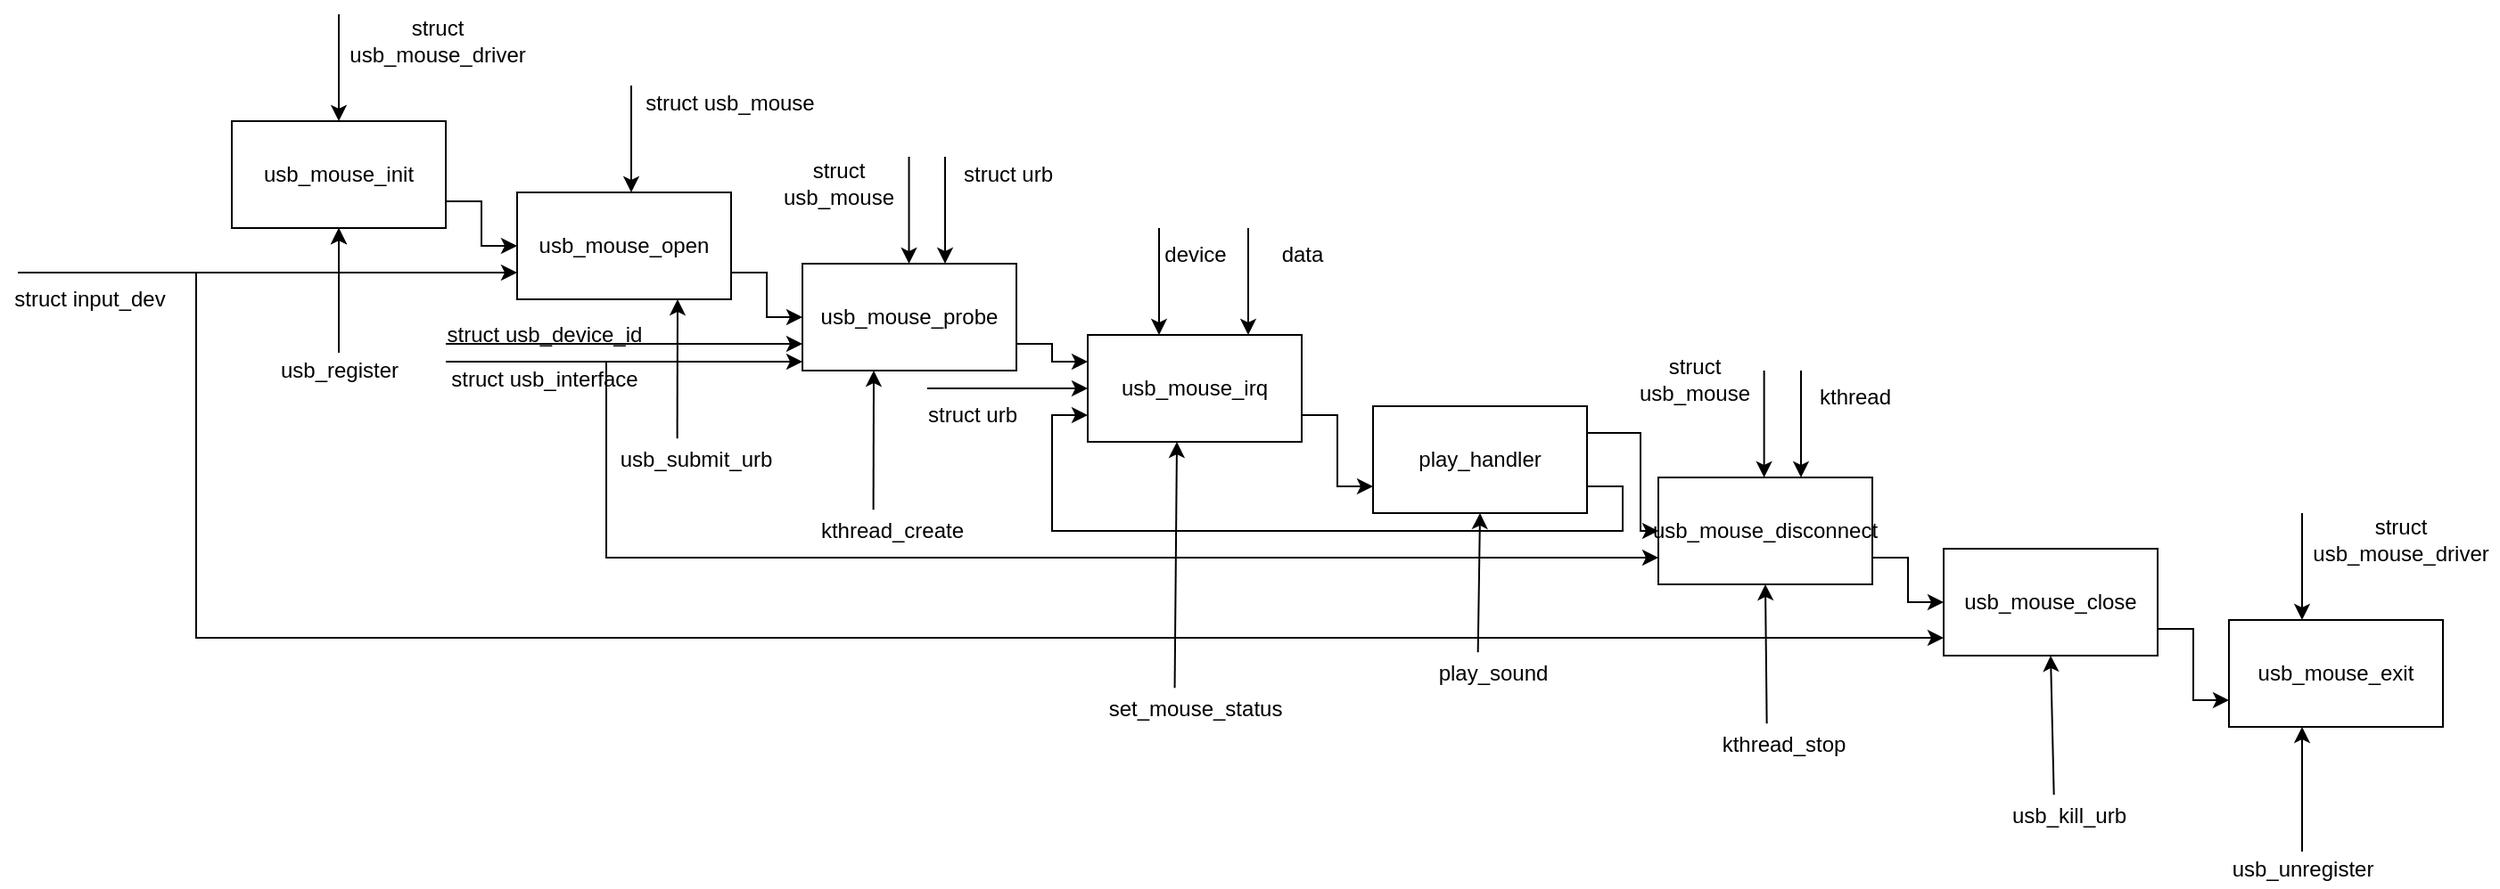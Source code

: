 <mxfile version="16.0.0" type="device"><diagram id="22CxqlmFxad7zW4MzY53" name="Страница 1"><mxGraphModel dx="1543" dy="448" grid="1" gridSize="10" guides="1" tooltips="1" connect="1" arrows="1" fold="1" page="1" pageScale="1" pageWidth="827" pageHeight="1169" math="0" shadow="0"><root><mxCell id="0"/><mxCell id="1" parent="0"/><mxCell id="ybgfneBzmjZJZpDKce0--12" style="edgeStyle=orthogonalEdgeStyle;rounded=0;orthogonalLoop=1;jettySize=auto;html=1;exitX=1;exitY=0.75;exitDx=0;exitDy=0;entryX=0;entryY=0.5;entryDx=0;entryDy=0;" edge="1" parent="1" source="ybgfneBzmjZJZpDKce0--1" target="ybgfneBzmjZJZpDKce0--2"><mxGeometry relative="1" as="geometry"/></mxCell><mxCell id="ybgfneBzmjZJZpDKce0--1" value="usb_mouse_init" style="rounded=0;whiteSpace=wrap;html=1;" vertex="1" parent="1"><mxGeometry x="80" y="120" width="120" height="60" as="geometry"/></mxCell><mxCell id="ybgfneBzmjZJZpDKce0--13" style="edgeStyle=orthogonalEdgeStyle;rounded=0;orthogonalLoop=1;jettySize=auto;html=1;exitX=1;exitY=0.75;exitDx=0;exitDy=0;entryX=0;entryY=0.5;entryDx=0;entryDy=0;" edge="1" parent="1" source="ybgfneBzmjZJZpDKce0--2" target="ybgfneBzmjZJZpDKce0--3"><mxGeometry relative="1" as="geometry"/></mxCell><mxCell id="ybgfneBzmjZJZpDKce0--2" value="usb_mouse_open" style="rounded=0;whiteSpace=wrap;html=1;" vertex="1" parent="1"><mxGeometry x="240" y="160" width="120" height="60" as="geometry"/></mxCell><mxCell id="ybgfneBzmjZJZpDKce0--14" style="edgeStyle=orthogonalEdgeStyle;rounded=0;orthogonalLoop=1;jettySize=auto;html=1;exitX=1;exitY=0.75;exitDx=0;exitDy=0;entryX=0;entryY=0.25;entryDx=0;entryDy=0;" edge="1" parent="1" source="ybgfneBzmjZJZpDKce0--3" target="ybgfneBzmjZJZpDKce0--4"><mxGeometry relative="1" as="geometry"/></mxCell><mxCell id="ybgfneBzmjZJZpDKce0--3" value="usb_mouse_probe" style="rounded=0;whiteSpace=wrap;html=1;" vertex="1" parent="1"><mxGeometry x="400" y="200" width="120" height="60" as="geometry"/></mxCell><mxCell id="ybgfneBzmjZJZpDKce0--15" style="edgeStyle=orthogonalEdgeStyle;rounded=0;orthogonalLoop=1;jettySize=auto;html=1;exitX=1;exitY=0.75;exitDx=0;exitDy=0;entryX=0;entryY=0.75;entryDx=0;entryDy=0;" edge="1" parent="1" source="ybgfneBzmjZJZpDKce0--4" target="ybgfneBzmjZJZpDKce0--5"><mxGeometry relative="1" as="geometry"/></mxCell><mxCell id="ybgfneBzmjZJZpDKce0--4" value="usb_mouse_irq" style="rounded=0;whiteSpace=wrap;html=1;" vertex="1" parent="1"><mxGeometry x="560" y="240" width="120" height="60" as="geometry"/></mxCell><mxCell id="ybgfneBzmjZJZpDKce0--16" style="edgeStyle=orthogonalEdgeStyle;rounded=0;orthogonalLoop=1;jettySize=auto;html=1;exitX=1;exitY=0.25;exitDx=0;exitDy=0;entryX=0;entryY=0.5;entryDx=0;entryDy=0;" edge="1" parent="1" source="ybgfneBzmjZJZpDKce0--5" target="ybgfneBzmjZJZpDKce0--6"><mxGeometry relative="1" as="geometry"><Array as="points"><mxPoint x="870" y="295"/><mxPoint x="870" y="350"/></Array></mxGeometry></mxCell><mxCell id="ybgfneBzmjZJZpDKce0--5" value="play_handler" style="rounded=0;whiteSpace=wrap;html=1;" vertex="1" parent="1"><mxGeometry x="720" y="280" width="120" height="60" as="geometry"/></mxCell><mxCell id="ybgfneBzmjZJZpDKce0--17" style="edgeStyle=orthogonalEdgeStyle;rounded=0;orthogonalLoop=1;jettySize=auto;html=1;exitX=1;exitY=0.75;exitDx=0;exitDy=0;entryX=0;entryY=0.5;entryDx=0;entryDy=0;" edge="1" parent="1" source="ybgfneBzmjZJZpDKce0--6" target="ybgfneBzmjZJZpDKce0--7"><mxGeometry relative="1" as="geometry"/></mxCell><mxCell id="ybgfneBzmjZJZpDKce0--6" value="usb_mouse_disconnect" style="rounded=0;whiteSpace=wrap;html=1;" vertex="1" parent="1"><mxGeometry x="880" y="320" width="120" height="60" as="geometry"/></mxCell><mxCell id="ybgfneBzmjZJZpDKce0--18" style="edgeStyle=orthogonalEdgeStyle;rounded=0;orthogonalLoop=1;jettySize=auto;html=1;exitX=1;exitY=0.75;exitDx=0;exitDy=0;entryX=0;entryY=0.75;entryDx=0;entryDy=0;" edge="1" parent="1" source="ybgfneBzmjZJZpDKce0--7" target="ybgfneBzmjZJZpDKce0--8"><mxGeometry relative="1" as="geometry"/></mxCell><mxCell id="ybgfneBzmjZJZpDKce0--7" value="usb_mouse_close" style="rounded=0;whiteSpace=wrap;html=1;" vertex="1" parent="1"><mxGeometry x="1040" y="360" width="120" height="60" as="geometry"/></mxCell><mxCell id="ybgfneBzmjZJZpDKce0--8" value="usb_mouse_exit" style="rounded=0;whiteSpace=wrap;html=1;" vertex="1" parent="1"><mxGeometry x="1200" y="400" width="120" height="60" as="geometry"/></mxCell><mxCell id="ybgfneBzmjZJZpDKce0--9" value="" style="endArrow=classic;html=1;rounded=0;entryX=0.75;entryY=0;entryDx=0;entryDy=0;" edge="1" parent="1" target="ybgfneBzmjZJZpDKce0--4"><mxGeometry width="50" height="50" relative="1" as="geometry"><mxPoint x="650" y="180" as="sourcePoint"/><mxPoint x="330" y="380" as="targetPoint"/></mxGeometry></mxCell><mxCell id="ybgfneBzmjZJZpDKce0--10" value="data" style="text;html=1;align=center;verticalAlign=middle;resizable=0;points=[];autosize=1;strokeColor=none;fillColor=none;" vertex="1" parent="1"><mxGeometry x="660" y="185" width="40" height="20" as="geometry"/></mxCell><mxCell id="ybgfneBzmjZJZpDKce0--11" value="" style="endArrow=classic;html=1;rounded=0;exitX=1;exitY=0.75;exitDx=0;exitDy=0;entryX=0;entryY=0.75;entryDx=0;entryDy=0;edgeStyle=orthogonalEdgeStyle;" edge="1" parent="1" source="ybgfneBzmjZJZpDKce0--5" target="ybgfneBzmjZJZpDKce0--4"><mxGeometry width="50" height="50" relative="1" as="geometry"><mxPoint x="390" y="420" as="sourcePoint"/><mxPoint x="440" y="370" as="targetPoint"/><Array as="points"><mxPoint x="860" y="325"/><mxPoint x="860" y="350"/><mxPoint x="540" y="350"/><mxPoint x="540" y="285"/></Array></mxGeometry></mxCell><mxCell id="ybgfneBzmjZJZpDKce0--21" value="" style="endArrow=classic;html=1;rounded=0;entryX=0.5;entryY=0;entryDx=0;entryDy=0;" edge="1" parent="1" target="ybgfneBzmjZJZpDKce0--1"><mxGeometry width="50" height="50" relative="1" as="geometry"><mxPoint x="140" y="60" as="sourcePoint"/><mxPoint x="150" y="10" as="targetPoint"/></mxGeometry></mxCell><mxCell id="ybgfneBzmjZJZpDKce0--22" value="struct &lt;br&gt;usb_mouse_driver" style="text;html=1;align=center;verticalAlign=middle;resizable=0;points=[];autosize=1;strokeColor=none;fillColor=none;" vertex="1" parent="1"><mxGeometry x="140" y="60" width="110" height="30" as="geometry"/></mxCell><mxCell id="ybgfneBzmjZJZpDKce0--23" value="" style="endArrow=classic;html=1;rounded=0;entryX=0;entryY=0.75;entryDx=0;entryDy=0;" edge="1" parent="1" target="ybgfneBzmjZJZpDKce0--2"><mxGeometry width="50" height="50" relative="1" as="geometry"><mxPoint y="205" as="sourcePoint"/><mxPoint x="304" y="160" as="targetPoint"/></mxGeometry></mxCell><mxCell id="ybgfneBzmjZJZpDKce0--24" value="struct input_dev" style="text;html=1;align=center;verticalAlign=middle;resizable=0;points=[];autosize=1;strokeColor=none;fillColor=none;" vertex="1" parent="1"><mxGeometry x="-50" y="210" width="100" height="20" as="geometry"/></mxCell><mxCell id="ybgfneBzmjZJZpDKce0--25" value="" style="endArrow=classic;html=1;rounded=0;entryX=0;entryY=0.75;entryDx=0;entryDy=0;" edge="1" parent="1"><mxGeometry width="50" height="50" relative="1" as="geometry"><mxPoint x="470" y="270" as="sourcePoint"/><mxPoint x="560" y="270" as="targetPoint"/></mxGeometry></mxCell><mxCell id="ybgfneBzmjZJZpDKce0--26" value="struct urb" style="text;html=1;align=center;verticalAlign=middle;resizable=0;points=[];autosize=1;strokeColor=none;fillColor=none;" vertex="1" parent="1"><mxGeometry x="460" y="275" width="70" height="20" as="geometry"/></mxCell><mxCell id="ybgfneBzmjZJZpDKce0--27" value="" style="endArrow=classic;html=1;rounded=0;entryX=0;entryY=0.75;entryDx=0;entryDy=0;edgeStyle=orthogonalEdgeStyle;" edge="1" parent="1"><mxGeometry width="50" height="50" relative="1" as="geometry"><mxPoint x="-40" y="205" as="sourcePoint"/><mxPoint x="1040" y="410" as="targetPoint"/><Array as="points"><mxPoint x="60" y="205"/><mxPoint x="60" y="410"/></Array></mxGeometry></mxCell><mxCell id="ybgfneBzmjZJZpDKce0--29" value="" style="endArrow=classic;html=1;rounded=0;entryX=0;entryY=0.75;entryDx=0;entryDy=0;" edge="1" parent="1"><mxGeometry width="50" height="50" relative="1" as="geometry"><mxPoint x="200" y="245" as="sourcePoint"/><mxPoint x="400" y="245" as="targetPoint"/></mxGeometry></mxCell><mxCell id="ybgfneBzmjZJZpDKce0--30" value="struct usb_interface" style="text;html=1;align=center;verticalAlign=middle;resizable=0;points=[];autosize=1;strokeColor=none;fillColor=none;" vertex="1" parent="1"><mxGeometry x="195" y="255" width="120" height="20" as="geometry"/></mxCell><mxCell id="ybgfneBzmjZJZpDKce0--33" value="" style="endArrow=classic;html=1;rounded=0;entryX=0;entryY=0.75;entryDx=0;entryDy=0;" edge="1" parent="1"><mxGeometry width="50" height="50" relative="1" as="geometry"><mxPoint x="200" y="255" as="sourcePoint"/><mxPoint x="400" y="255" as="targetPoint"/></mxGeometry></mxCell><mxCell id="ybgfneBzmjZJZpDKce0--34" value="struct usb_device_id" style="text;html=1;align=center;verticalAlign=middle;resizable=0;points=[];autosize=1;strokeColor=none;fillColor=none;" vertex="1" parent="1"><mxGeometry x="190" y="230" width="130" height="20" as="geometry"/></mxCell><mxCell id="ybgfneBzmjZJZpDKce0--36" value="" style="endArrow=classic;html=1;rounded=0;entryX=0;entryY=0.75;entryDx=0;entryDy=0;edgeStyle=orthogonalEdgeStyle;" edge="1" parent="1" target="ybgfneBzmjZJZpDKce0--6"><mxGeometry width="50" height="50" relative="1" as="geometry"><mxPoint x="200" y="255" as="sourcePoint"/><mxPoint x="500" y="350" as="targetPoint"/><Array as="points"><mxPoint x="290" y="255"/><mxPoint x="290" y="365"/></Array></mxGeometry></mxCell><mxCell id="ybgfneBzmjZJZpDKce0--37" value="" style="endArrow=classic;html=1;rounded=0;entryX=0.5;entryY=0;entryDx=0;entryDy=0;" edge="1" parent="1"><mxGeometry width="50" height="50" relative="1" as="geometry"><mxPoint x="304" y="100" as="sourcePoint"/><mxPoint x="304" y="160" as="targetPoint"/></mxGeometry></mxCell><mxCell id="ybgfneBzmjZJZpDKce0--38" value="struct usb_mouse" style="text;html=1;align=center;verticalAlign=middle;resizable=0;points=[];autosize=1;strokeColor=none;fillColor=none;" vertex="1" parent="1"><mxGeometry x="304" y="100" width="110" height="20" as="geometry"/></mxCell><mxCell id="ybgfneBzmjZJZpDKce0--39" value="" style="endArrow=classic;html=1;rounded=0;entryX=0.5;entryY=0;entryDx=0;entryDy=0;" edge="1" parent="1"><mxGeometry width="50" height="50" relative="1" as="geometry"><mxPoint x="459.76" y="140" as="sourcePoint"/><mxPoint x="459.76" y="200" as="targetPoint"/></mxGeometry></mxCell><mxCell id="ybgfneBzmjZJZpDKce0--40" value="struct &lt;br&gt;usb_mouse" style="text;html=1;align=center;verticalAlign=middle;resizable=0;points=[];autosize=1;strokeColor=none;fillColor=none;" vertex="1" parent="1"><mxGeometry x="380" y="140" width="80" height="30" as="geometry"/></mxCell><mxCell id="ybgfneBzmjZJZpDKce0--41" value="" style="endArrow=classic;html=1;rounded=0;entryX=0.5;entryY=0;entryDx=0;entryDy=0;" edge="1" parent="1"><mxGeometry width="50" height="50" relative="1" as="geometry"><mxPoint x="480" y="140" as="sourcePoint"/><mxPoint x="480" y="200" as="targetPoint"/></mxGeometry></mxCell><mxCell id="ybgfneBzmjZJZpDKce0--42" value="struct urb" style="text;html=1;align=center;verticalAlign=middle;resizable=0;points=[];autosize=1;strokeColor=none;fillColor=none;" vertex="1" parent="1"><mxGeometry x="480" y="140" width="70" height="20" as="geometry"/></mxCell><mxCell id="ybgfneBzmjZJZpDKce0--43" value="" style="endArrow=classic;html=1;rounded=0;entryX=0.5;entryY=0;entryDx=0;entryDy=0;" edge="1" parent="1"><mxGeometry width="50" height="50" relative="1" as="geometry"><mxPoint x="600" y="180" as="sourcePoint"/><mxPoint x="600" y="240" as="targetPoint"/></mxGeometry></mxCell><mxCell id="ybgfneBzmjZJZpDKce0--44" value="device" style="text;html=1;align=center;verticalAlign=middle;resizable=0;points=[];autosize=1;strokeColor=none;fillColor=none;" vertex="1" parent="1"><mxGeometry x="595" y="185" width="50" height="20" as="geometry"/></mxCell><mxCell id="ybgfneBzmjZJZpDKce0--45" value="" style="endArrow=classic;html=1;rounded=0;entryX=0.5;entryY=0;entryDx=0;entryDy=0;" edge="1" parent="1"><mxGeometry width="50" height="50" relative="1" as="geometry"><mxPoint x="939.31" y="260" as="sourcePoint"/><mxPoint x="939.31" y="320" as="targetPoint"/></mxGeometry></mxCell><mxCell id="ybgfneBzmjZJZpDKce0--46" value="struct &lt;br&gt;usb_mouse" style="text;html=1;align=center;verticalAlign=middle;resizable=0;points=[];autosize=1;strokeColor=none;fillColor=none;" vertex="1" parent="1"><mxGeometry x="860" y="250" width="80" height="30" as="geometry"/></mxCell><mxCell id="ybgfneBzmjZJZpDKce0--47" value="" style="endArrow=classic;html=1;rounded=0;entryX=0.75;entryY=0;entryDx=0;entryDy=0;" edge="1" parent="1"><mxGeometry width="50" height="50" relative="1" as="geometry"><mxPoint x="960" y="260" as="sourcePoint"/><mxPoint x="960" y="320" as="targetPoint"/></mxGeometry></mxCell><mxCell id="ybgfneBzmjZJZpDKce0--48" value="kthread" style="text;html=1;align=center;verticalAlign=middle;resizable=0;points=[];autosize=1;strokeColor=none;fillColor=none;" vertex="1" parent="1"><mxGeometry x="960" y="265" width="60" height="20" as="geometry"/></mxCell><mxCell id="ybgfneBzmjZJZpDKce0--49" value="" style="endArrow=classic;html=1;rounded=0;entryX=0.5;entryY=0;entryDx=0;entryDy=0;" edge="1" parent="1"><mxGeometry width="50" height="50" relative="1" as="geometry"><mxPoint x="1241" y="340.0" as="sourcePoint"/><mxPoint x="1241" y="400" as="targetPoint"/></mxGeometry></mxCell><mxCell id="ybgfneBzmjZJZpDKce0--50" value="struct &lt;br&gt;usb_mouse_driver" style="text;html=1;align=center;verticalAlign=middle;resizable=0;points=[];autosize=1;strokeColor=none;fillColor=none;" vertex="1" parent="1"><mxGeometry x="1241" y="340" width="110" height="30" as="geometry"/></mxCell><mxCell id="ybgfneBzmjZJZpDKce0--51" value="" style="endArrow=classic;html=1;rounded=0;entryX=0.5;entryY=1;entryDx=0;entryDy=0;" edge="1" parent="1" target="ybgfneBzmjZJZpDKce0--1"><mxGeometry width="50" height="50" relative="1" as="geometry"><mxPoint x="140" y="250" as="sourcePoint"/><mxPoint x="350" y="210" as="targetPoint"/></mxGeometry></mxCell><mxCell id="ybgfneBzmjZJZpDKce0--67" value="" style="edgeStyle=orthogonalEdgeStyle;rounded=0;orthogonalLoop=1;jettySize=auto;html=1;" edge="1" parent="1" source="ybgfneBzmjZJZpDKce0--52" target="ybgfneBzmjZJZpDKce0--1"><mxGeometry relative="1" as="geometry"/></mxCell><mxCell id="ybgfneBzmjZJZpDKce0--52" value="usb_register" style="text;html=1;align=center;verticalAlign=middle;resizable=0;points=[];autosize=1;strokeColor=none;fillColor=none;" vertex="1" parent="1"><mxGeometry x="100" y="250" width="80" height="20" as="geometry"/></mxCell><mxCell id="ybgfneBzmjZJZpDKce0--55" value="" style="endArrow=classic;html=1;rounded=0;entryX=0.5;entryY=1;entryDx=0;entryDy=0;exitX=0.398;exitY=-0.092;exitDx=0;exitDy=0;exitPerimeter=0;" edge="1" parent="1" source="ybgfneBzmjZJZpDKce0--56"><mxGeometry width="50" height="50" relative="1" as="geometry"><mxPoint x="330" y="290" as="sourcePoint"/><mxPoint x="330" y="220" as="targetPoint"/></mxGeometry></mxCell><mxCell id="ybgfneBzmjZJZpDKce0--56" value="usb_submit_urb" style="text;html=1;align=center;verticalAlign=middle;resizable=0;points=[];autosize=1;strokeColor=none;fillColor=none;" vertex="1" parent="1"><mxGeometry x="290" y="300" width="100" height="20" as="geometry"/></mxCell><mxCell id="ybgfneBzmjZJZpDKce0--57" value="" style="endArrow=classic;html=1;rounded=0;entryX=0.5;entryY=1;entryDx=0;entryDy=0;exitX=0.398;exitY=-0.092;exitDx=0;exitDy=0;exitPerimeter=0;" edge="1" parent="1" source="ybgfneBzmjZJZpDKce0--58"><mxGeometry width="50" height="50" relative="1" as="geometry"><mxPoint x="440" y="330" as="sourcePoint"/><mxPoint x="440" y="260" as="targetPoint"/></mxGeometry></mxCell><mxCell id="ybgfneBzmjZJZpDKce0--58" value="kthread_create" style="text;html=1;align=center;verticalAlign=middle;resizable=0;points=[];autosize=1;strokeColor=none;fillColor=none;" vertex="1" parent="1"><mxGeometry x="400" y="340" width="100" height="20" as="geometry"/></mxCell><mxCell id="ybgfneBzmjZJZpDKce0--59" value="" style="endArrow=classic;html=1;rounded=0;entryX=0.5;entryY=1;entryDx=0;entryDy=0;exitX=0.398;exitY=-0.092;exitDx=0;exitDy=0;exitPerimeter=0;" edge="1" parent="1" source="ybgfneBzmjZJZpDKce0--60"><mxGeometry width="50" height="50" relative="1" as="geometry"><mxPoint x="610" y="370" as="sourcePoint"/><mxPoint x="610" y="300" as="targetPoint"/></mxGeometry></mxCell><mxCell id="ybgfneBzmjZJZpDKce0--60" value="set_mouse_status" style="text;html=1;align=center;verticalAlign=middle;resizable=0;points=[];autosize=1;strokeColor=none;fillColor=none;" vertex="1" parent="1"><mxGeometry x="565" y="440" width="110" height="20" as="geometry"/></mxCell><mxCell id="ybgfneBzmjZJZpDKce0--61" value="" style="endArrow=classic;html=1;rounded=0;entryX=0.5;entryY=1;entryDx=0;entryDy=0;exitX=0.398;exitY=-0.092;exitDx=0;exitDy=0;exitPerimeter=0;" edge="1" parent="1" source="ybgfneBzmjZJZpDKce0--62"><mxGeometry width="50" height="50" relative="1" as="geometry"><mxPoint x="780" y="410" as="sourcePoint"/><mxPoint x="780" y="340" as="targetPoint"/></mxGeometry></mxCell><mxCell id="ybgfneBzmjZJZpDKce0--62" value="play_sound" style="text;html=1;align=center;verticalAlign=middle;resizable=0;points=[];autosize=1;strokeColor=none;fillColor=none;" vertex="1" parent="1"><mxGeometry x="747" y="420" width="80" height="20" as="geometry"/></mxCell><mxCell id="ybgfneBzmjZJZpDKce0--63" value="" style="endArrow=classic;html=1;rounded=0;entryX=0.5;entryY=1;entryDx=0;entryDy=0;exitX=0.398;exitY=-0.092;exitDx=0;exitDy=0;exitPerimeter=0;" edge="1" parent="1" source="ybgfneBzmjZJZpDKce0--64"><mxGeometry width="50" height="50" relative="1" as="geometry"><mxPoint x="940" y="450" as="sourcePoint"/><mxPoint x="940" y="380" as="targetPoint"/></mxGeometry></mxCell><mxCell id="ybgfneBzmjZJZpDKce0--64" value="kthread_stop" style="text;html=1;align=center;verticalAlign=middle;resizable=0;points=[];autosize=1;strokeColor=none;fillColor=none;" vertex="1" parent="1"><mxGeometry x="905" y="460" width="90" height="20" as="geometry"/></mxCell><mxCell id="ybgfneBzmjZJZpDKce0--65" value="" style="endArrow=classic;html=1;rounded=0;entryX=0.5;entryY=1;entryDx=0;entryDy=0;exitX=0.398;exitY=-0.092;exitDx=0;exitDy=0;exitPerimeter=0;" edge="1" parent="1" source="ybgfneBzmjZJZpDKce0--66"><mxGeometry width="50" height="50" relative="1" as="geometry"><mxPoint x="1100" y="490" as="sourcePoint"/><mxPoint x="1100" y="420" as="targetPoint"/></mxGeometry></mxCell><mxCell id="ybgfneBzmjZJZpDKce0--66" value="usb_kill_urb" style="text;html=1;align=center;verticalAlign=middle;resizable=0;points=[];autosize=1;strokeColor=none;fillColor=none;" vertex="1" parent="1"><mxGeometry x="1070" y="500" width="80" height="20" as="geometry"/></mxCell><mxCell id="ybgfneBzmjZJZpDKce0--68" value="" style="edgeStyle=orthogonalEdgeStyle;rounded=0;orthogonalLoop=1;jettySize=auto;html=1;" edge="1" parent="1" source="ybgfneBzmjZJZpDKce0--69"><mxGeometry relative="1" as="geometry"><mxPoint x="1241" y="460" as="targetPoint"/></mxGeometry></mxCell><mxCell id="ybgfneBzmjZJZpDKce0--69" value="usb_unregister" style="text;html=1;align=center;verticalAlign=middle;resizable=0;points=[];autosize=1;strokeColor=none;fillColor=none;" vertex="1" parent="1"><mxGeometry x="1196" y="530" width="90" height="20" as="geometry"/></mxCell></root></mxGraphModel></diagram></mxfile>
